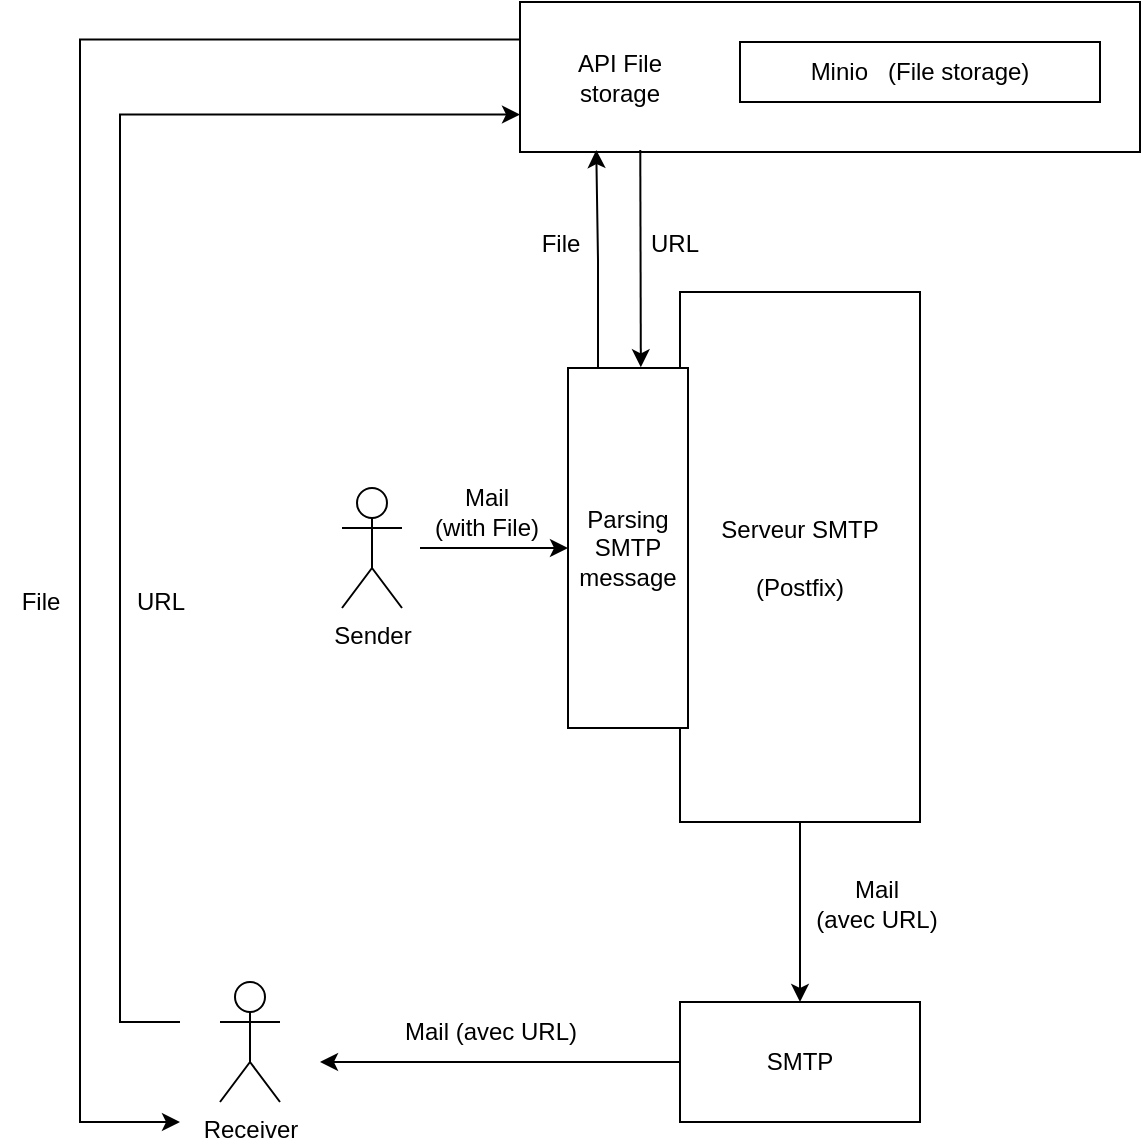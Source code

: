 <mxfile version="20.5.1" type="device"><diagram id="qBb1UyuJc1hogQizRKfM" name="Page-1"><mxGraphModel dx="1094" dy="600" grid="1" gridSize="10" guides="1" tooltips="1" connect="1" arrows="1" fold="1" page="1" pageScale="1" pageWidth="827" pageHeight="1169" math="0" shadow="0"><root><mxCell id="0"/><mxCell id="1" parent="0"/><mxCell id="7MYmsRWmYLj4roFpcf5--2" value="" style="rounded=0;whiteSpace=wrap;html=1;" vertex="1" parent="1"><mxGeometry x="260" width="310" height="75" as="geometry"/></mxCell><mxCell id="7MYmsRWmYLj4roFpcf5--1" value="&lt;div&gt;Minio&amp;nbsp;&amp;nbsp; (File storage)&lt;br&gt;&lt;/div&gt;" style="rounded=0;whiteSpace=wrap;html=1;" vertex="1" parent="1"><mxGeometry x="370" y="20" width="180" height="30" as="geometry"/></mxCell><mxCell id="7MYmsRWmYLj4roFpcf5--3" value="API File storage" style="text;html=1;strokeColor=none;fillColor=none;align=center;verticalAlign=middle;whiteSpace=wrap;rounded=0;" vertex="1" parent="1"><mxGeometry x="280" y="22.5" width="60" height="30" as="geometry"/></mxCell><mxCell id="7MYmsRWmYLj4roFpcf5--17" style="edgeStyle=orthogonalEdgeStyle;rounded=0;orthogonalLoop=1;jettySize=auto;html=1;exitX=0.5;exitY=1;exitDx=0;exitDy=0;" edge="1" parent="1" source="7MYmsRWmYLj4roFpcf5--4" target="7MYmsRWmYLj4roFpcf5--16"><mxGeometry relative="1" as="geometry"/></mxCell><mxCell id="7MYmsRWmYLj4roFpcf5--4" value="&lt;div&gt;Serveur SMTP&lt;/div&gt;&lt;div&gt;&lt;br&gt;&lt;/div&gt;&lt;div&gt;(Postfix)&lt;br&gt;&lt;/div&gt;" style="rounded=0;whiteSpace=wrap;html=1;" vertex="1" parent="1"><mxGeometry x="340" y="145" width="120" height="265" as="geometry"/></mxCell><mxCell id="7MYmsRWmYLj4roFpcf5--11" value="&lt;div&gt;Sender&lt;/div&gt;&lt;div&gt;&lt;br&gt;&lt;/div&gt;" style="shape=umlActor;verticalLabelPosition=bottom;verticalAlign=top;html=1;outlineConnect=0;" vertex="1" parent="1"><mxGeometry x="171" y="243" width="30" height="60" as="geometry"/></mxCell><mxCell id="7MYmsRWmYLj4roFpcf5--42" style="edgeStyle=orthogonalEdgeStyle;rounded=0;orthogonalLoop=1;jettySize=auto;html=1;exitX=0.25;exitY=0;exitDx=0;exitDy=0;entryX=0.123;entryY=0.987;entryDx=0;entryDy=0;entryPerimeter=0;startArrow=none;startFill=0;endArrow=classic;endFill=1;" edge="1" parent="1" source="7MYmsRWmYLj4roFpcf5--12" target="7MYmsRWmYLj4roFpcf5--2"><mxGeometry relative="1" as="geometry"/></mxCell><mxCell id="7MYmsRWmYLj4roFpcf5--12" value="&lt;div&gt;Parsing&lt;/div&gt;&lt;div&gt;SMTP&lt;/div&gt;&lt;div&gt;message&lt;br&gt;&lt;/div&gt;" style="rounded=0;whiteSpace=wrap;html=1;" vertex="1" parent="1"><mxGeometry x="284" y="183" width="60" height="180" as="geometry"/></mxCell><mxCell id="7MYmsRWmYLj4roFpcf5--14" value="" style="endArrow=classic;html=1;rounded=0;entryX=0;entryY=0.5;entryDx=0;entryDy=0;" edge="1" parent="1" target="7MYmsRWmYLj4roFpcf5--12"><mxGeometry width="50" height="50" relative="1" as="geometry"><mxPoint x="210" y="273" as="sourcePoint"/><mxPoint x="440" y="400" as="targetPoint"/></mxGeometry></mxCell><mxCell id="7MYmsRWmYLj4roFpcf5--19" style="edgeStyle=orthogonalEdgeStyle;rounded=0;orthogonalLoop=1;jettySize=auto;html=1;exitX=0;exitY=0.5;exitDx=0;exitDy=0;" edge="1" parent="1" source="7MYmsRWmYLj4roFpcf5--16"><mxGeometry relative="1" as="geometry"><mxPoint x="160" y="530" as="targetPoint"/></mxGeometry></mxCell><mxCell id="7MYmsRWmYLj4roFpcf5--16" value="&lt;div&gt;SMTP&lt;/div&gt;" style="rounded=0;whiteSpace=wrap;html=1;" vertex="1" parent="1"><mxGeometry x="340" y="500" width="120" height="60" as="geometry"/></mxCell><mxCell id="7MYmsRWmYLj4roFpcf5--34" style="edgeStyle=orthogonalEdgeStyle;rounded=0;orthogonalLoop=1;jettySize=auto;html=1;entryX=0;entryY=0.25;entryDx=0;entryDy=0;startArrow=classic;startFill=1;endArrow=none;endFill=0;" edge="1" parent="1" target="7MYmsRWmYLj4roFpcf5--2"><mxGeometry relative="1" as="geometry"><mxPoint x="90" y="560" as="sourcePoint"/><Array as="points"><mxPoint x="40" y="560"/><mxPoint x="40" y="19"/></Array></mxGeometry></mxCell><mxCell id="7MYmsRWmYLj4roFpcf5--35" style="edgeStyle=orthogonalEdgeStyle;rounded=0;orthogonalLoop=1;jettySize=auto;html=1;entryX=0;entryY=0.75;entryDx=0;entryDy=0;startArrow=none;startFill=0;endArrow=classic;endFill=1;" edge="1" parent="1" target="7MYmsRWmYLj4roFpcf5--2"><mxGeometry relative="1" as="geometry"><mxPoint x="90" y="510" as="sourcePoint"/><Array as="points"><mxPoint x="60" y="510"/><mxPoint x="60" y="56"/></Array></mxGeometry></mxCell><mxCell id="7MYmsRWmYLj4roFpcf5--20" value="&lt;div&gt;Receiver&lt;/div&gt;" style="shape=umlActor;verticalLabelPosition=bottom;verticalAlign=top;html=1;outlineConnect=0;" vertex="1" parent="1"><mxGeometry x="110" y="490" width="30" height="60" as="geometry"/></mxCell><mxCell id="7MYmsRWmYLj4roFpcf5--40" value="&lt;div&gt;URL&lt;/div&gt;" style="text;html=1;align=center;verticalAlign=middle;resizable=0;points=[];autosize=1;strokeColor=none;fillColor=none;" vertex="1" parent="1"><mxGeometry x="55" y="285" width="50" height="30" as="geometry"/></mxCell><mxCell id="7MYmsRWmYLj4roFpcf5--41" value="File" style="text;html=1;align=center;verticalAlign=middle;resizable=0;points=[];autosize=1;strokeColor=none;fillColor=none;" vertex="1" parent="1"><mxGeometry y="285" width="40" height="30" as="geometry"/></mxCell><mxCell id="7MYmsRWmYLj4roFpcf5--44" value="" style="endArrow=classic;html=1;rounded=0;exitX=0.194;exitY=0.986;exitDx=0;exitDy=0;exitPerimeter=0;entryX=0.607;entryY=-0.002;entryDx=0;entryDy=0;entryPerimeter=0;" edge="1" parent="1" source="7MYmsRWmYLj4roFpcf5--2" target="7MYmsRWmYLj4roFpcf5--12"><mxGeometry width="50" height="50" relative="1" as="geometry"><mxPoint x="390" y="270" as="sourcePoint"/><mxPoint x="320" y="180" as="targetPoint"/></mxGeometry></mxCell><mxCell id="7MYmsRWmYLj4roFpcf5--45" value="File" style="text;html=1;align=center;verticalAlign=middle;resizable=0;points=[];autosize=1;strokeColor=none;fillColor=none;" vertex="1" parent="1"><mxGeometry x="260" y="106" width="40" height="30" as="geometry"/></mxCell><mxCell id="7MYmsRWmYLj4roFpcf5--46" value="URL" style="text;html=1;align=center;verticalAlign=middle;resizable=0;points=[];autosize=1;strokeColor=none;fillColor=none;" vertex="1" parent="1"><mxGeometry x="312" y="106" width="50" height="30" as="geometry"/></mxCell><mxCell id="7MYmsRWmYLj4roFpcf5--47" value="&lt;div&gt;Mail&lt;/div&gt;&lt;div&gt;(avec URL)&lt;br&gt;&lt;/div&gt;" style="text;html=1;align=center;verticalAlign=middle;resizable=0;points=[];autosize=1;strokeColor=none;fillColor=none;" vertex="1" parent="1"><mxGeometry x="398" y="431" width="80" height="40" as="geometry"/></mxCell><mxCell id="7MYmsRWmYLj4roFpcf5--48" value="&lt;div&gt;Mail &lt;br&gt;&lt;/div&gt;&lt;div&gt;(with File)&lt;/div&gt;" style="text;html=1;align=center;verticalAlign=middle;resizable=0;points=[];autosize=1;strokeColor=none;fillColor=none;" vertex="1" parent="1"><mxGeometry x="203" y="235" width="80" height="40" as="geometry"/></mxCell><mxCell id="7MYmsRWmYLj4roFpcf5--49" value="Mail (avec URL)" style="text;html=1;align=center;verticalAlign=middle;resizable=0;points=[];autosize=1;strokeColor=none;fillColor=none;" vertex="1" parent="1"><mxGeometry x="190" y="500" width="110" height="30" as="geometry"/></mxCell></root></mxGraphModel></diagram></mxfile>